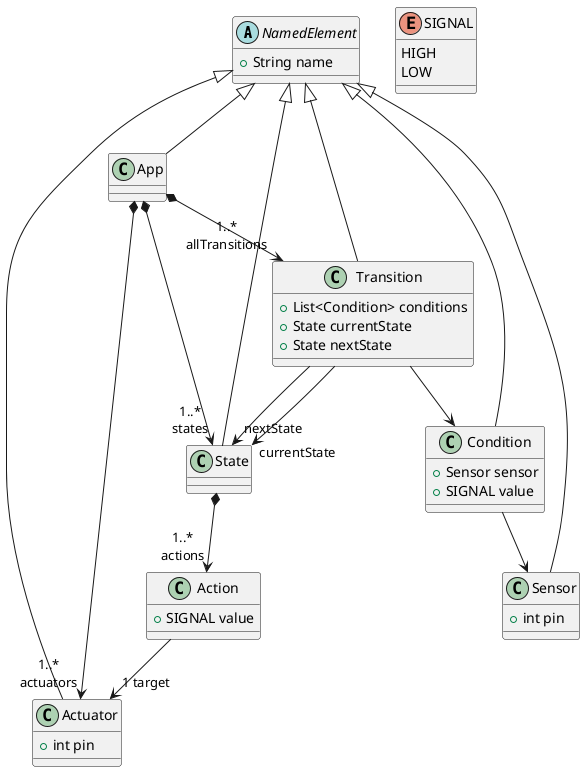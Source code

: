 @startuml

abstract class NamedElement {
 + String name
}

class App

class Actuator {
  + int pin
}

class State {
}

class Action {
  + SIGNAL value
}

class Sensor {
  + int pin
}

class Transition {
  + List<Condition> conditions
  + State currentState
  + State nextState
}

class Condition {
  + Sensor sensor
  + SIGNAL value
}

enum SIGNAL {
    HIGH
    LOW
}


NamedElement <|-- App
NamedElement <|-- Actuator
NamedElement <|-- State
NamedElement <|-- Sensor
NamedElement <|-- Transition
NamedElement <|-- Condition

App *--> "1..*\nstates" State
App *--> "1..*\nactuators" Actuator
App *--> "1..*\nallTransitions" Transition
Transition --> Condition
Condition --> Sensor
Transition --> "nextState" State
Transition --> "currentState" State
State *--> "1..*\nactions" Action
Action --> "1 target" Actuator

@enduml
